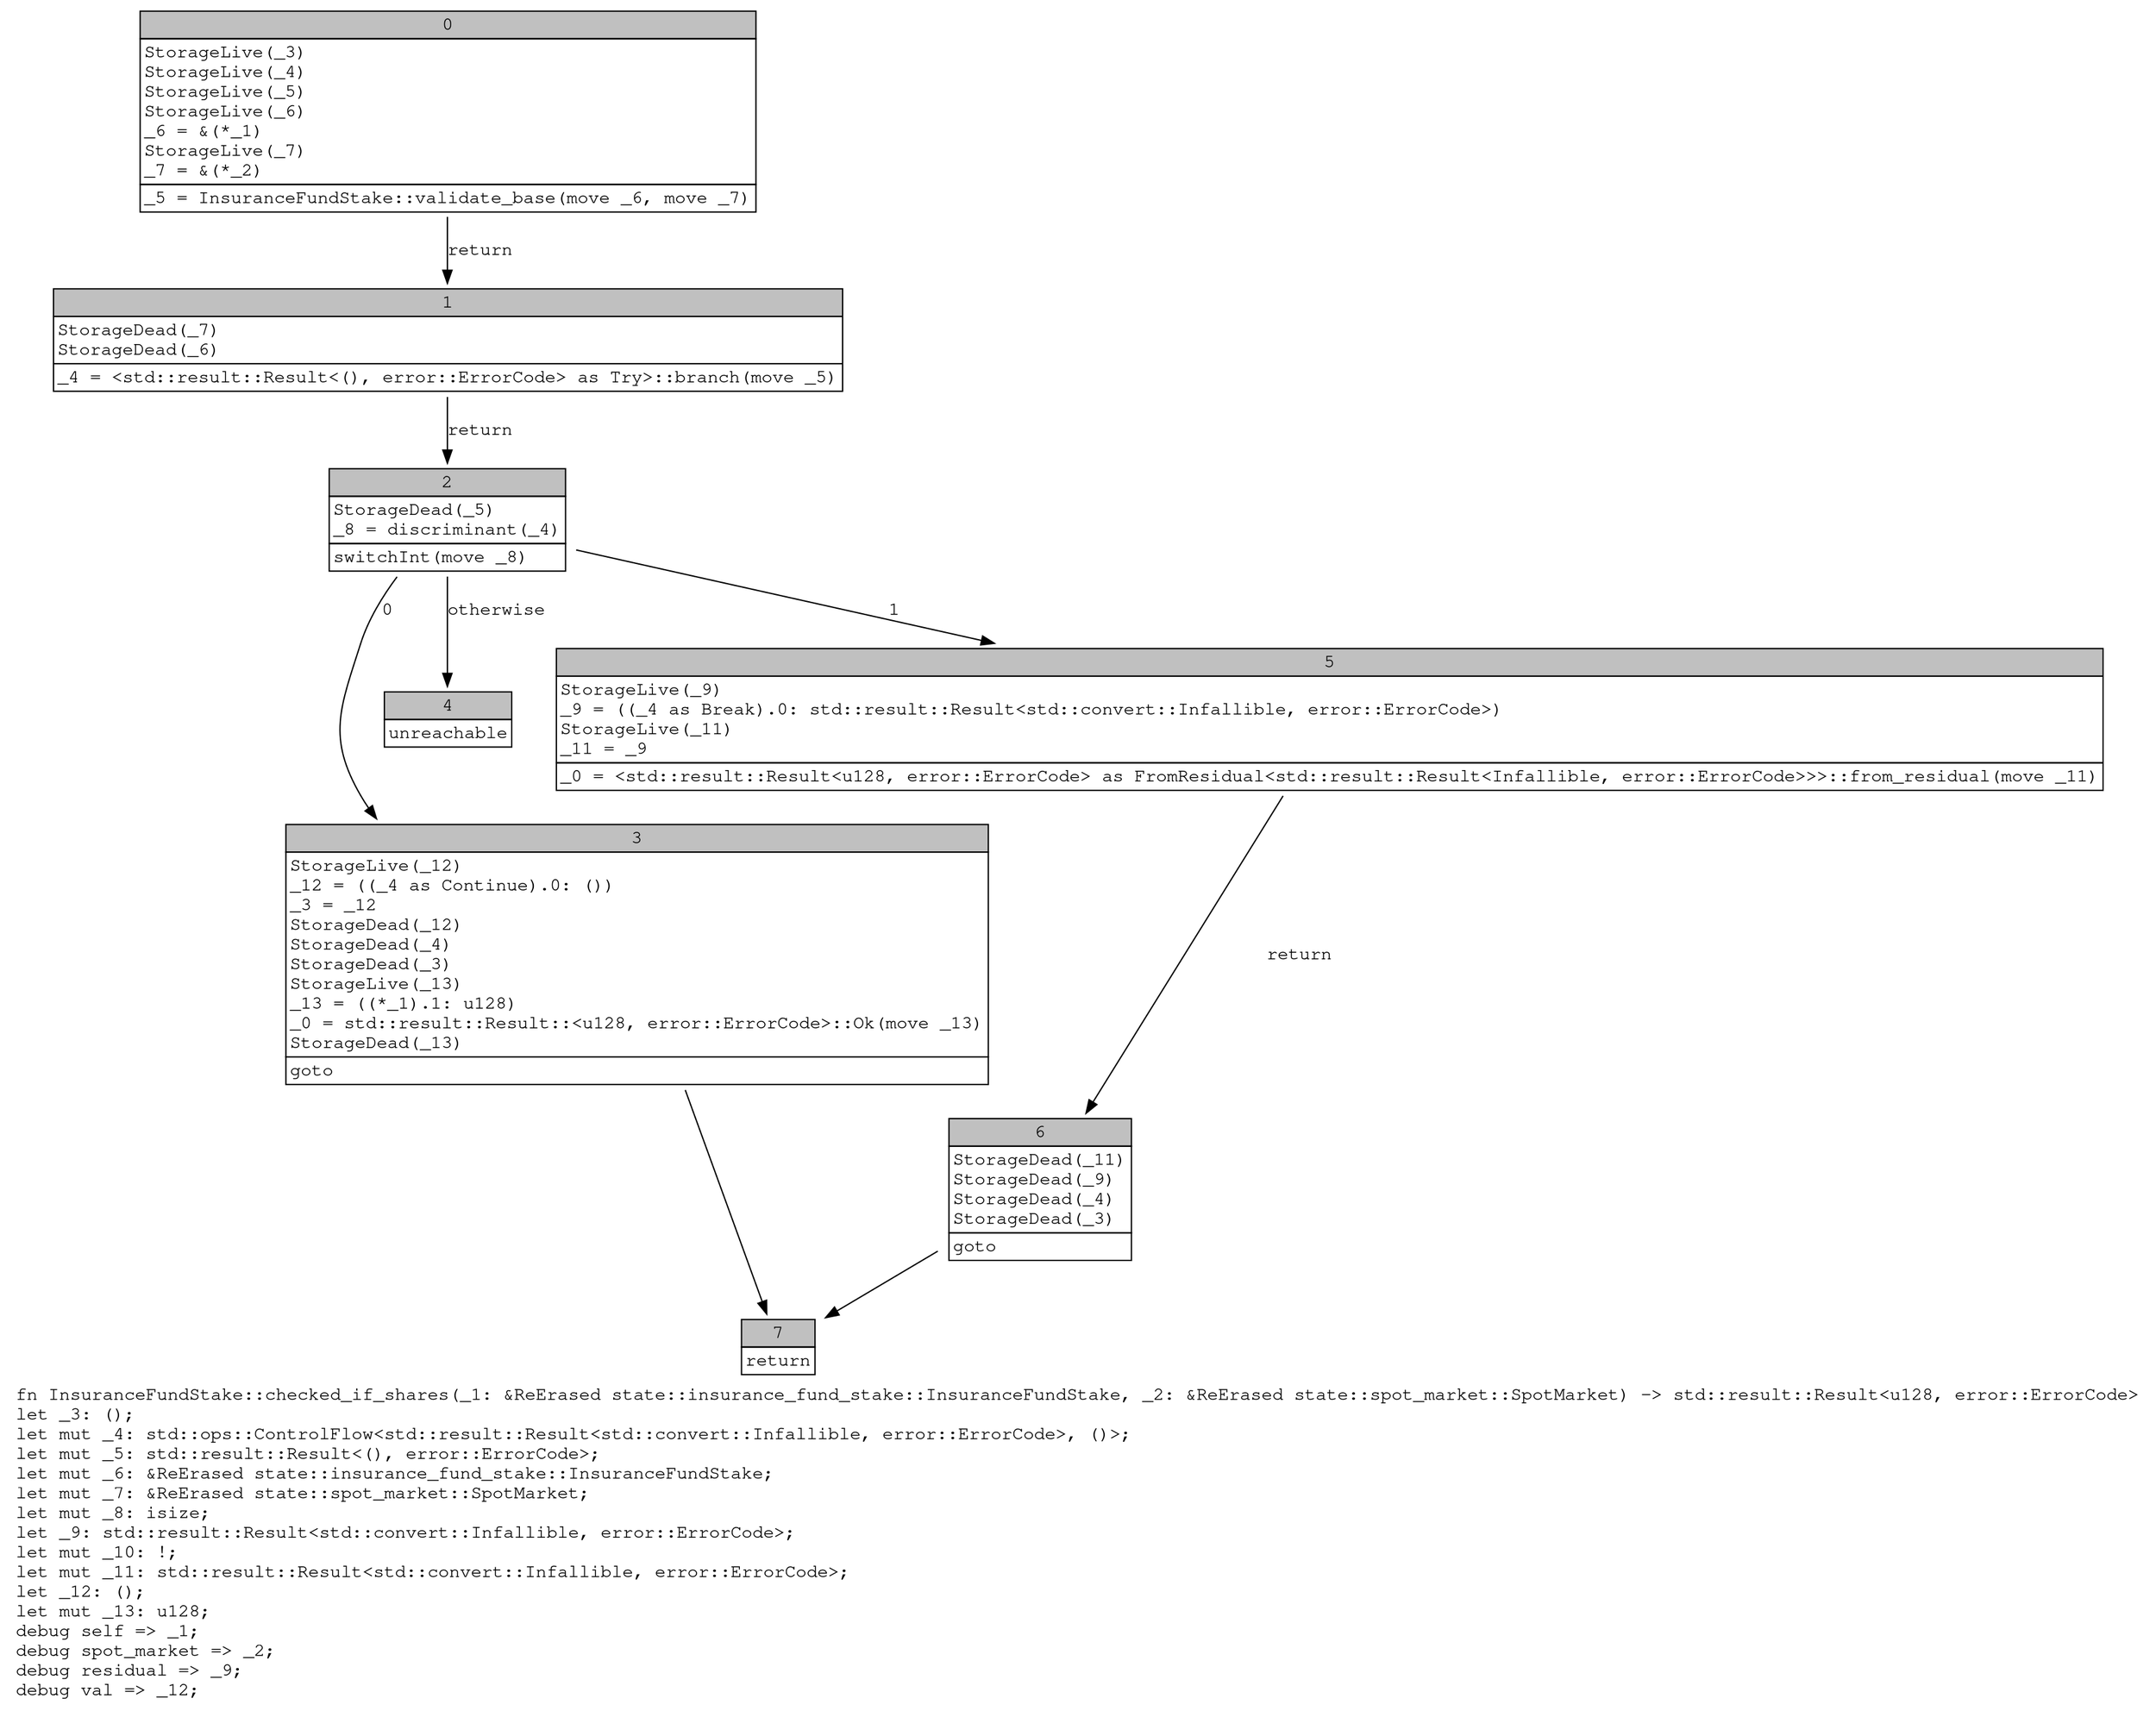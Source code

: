 digraph Mir_0_3366 {
    graph [fontname="Courier, monospace"];
    node [fontname="Courier, monospace"];
    edge [fontname="Courier, monospace"];
    label=<fn InsuranceFundStake::checked_if_shares(_1: &amp;ReErased state::insurance_fund_stake::InsuranceFundStake, _2: &amp;ReErased state::spot_market::SpotMarket) -&gt; std::result::Result&lt;u128, error::ErrorCode&gt;<br align="left"/>let _3: ();<br align="left"/>let mut _4: std::ops::ControlFlow&lt;std::result::Result&lt;std::convert::Infallible, error::ErrorCode&gt;, ()&gt;;<br align="left"/>let mut _5: std::result::Result&lt;(), error::ErrorCode&gt;;<br align="left"/>let mut _6: &amp;ReErased state::insurance_fund_stake::InsuranceFundStake;<br align="left"/>let mut _7: &amp;ReErased state::spot_market::SpotMarket;<br align="left"/>let mut _8: isize;<br align="left"/>let _9: std::result::Result&lt;std::convert::Infallible, error::ErrorCode&gt;;<br align="left"/>let mut _10: !;<br align="left"/>let mut _11: std::result::Result&lt;std::convert::Infallible, error::ErrorCode&gt;;<br align="left"/>let _12: ();<br align="left"/>let mut _13: u128;<br align="left"/>debug self =&gt; _1;<br align="left"/>debug spot_market =&gt; _2;<br align="left"/>debug residual =&gt; _9;<br align="left"/>debug val =&gt; _12;<br align="left"/>>;
    bb0__0_3366 [shape="none", label=<<table border="0" cellborder="1" cellspacing="0"><tr><td bgcolor="gray" align="center" colspan="1">0</td></tr><tr><td align="left" balign="left">StorageLive(_3)<br/>StorageLive(_4)<br/>StorageLive(_5)<br/>StorageLive(_6)<br/>_6 = &amp;(*_1)<br/>StorageLive(_7)<br/>_7 = &amp;(*_2)<br/></td></tr><tr><td align="left">_5 = InsuranceFundStake::validate_base(move _6, move _7)</td></tr></table>>];
    bb1__0_3366 [shape="none", label=<<table border="0" cellborder="1" cellspacing="0"><tr><td bgcolor="gray" align="center" colspan="1">1</td></tr><tr><td align="left" balign="left">StorageDead(_7)<br/>StorageDead(_6)<br/></td></tr><tr><td align="left">_4 = &lt;std::result::Result&lt;(), error::ErrorCode&gt; as Try&gt;::branch(move _5)</td></tr></table>>];
    bb2__0_3366 [shape="none", label=<<table border="0" cellborder="1" cellspacing="0"><tr><td bgcolor="gray" align="center" colspan="1">2</td></tr><tr><td align="left" balign="left">StorageDead(_5)<br/>_8 = discriminant(_4)<br/></td></tr><tr><td align="left">switchInt(move _8)</td></tr></table>>];
    bb3__0_3366 [shape="none", label=<<table border="0" cellborder="1" cellspacing="0"><tr><td bgcolor="gray" align="center" colspan="1">3</td></tr><tr><td align="left" balign="left">StorageLive(_12)<br/>_12 = ((_4 as Continue).0: ())<br/>_3 = _12<br/>StorageDead(_12)<br/>StorageDead(_4)<br/>StorageDead(_3)<br/>StorageLive(_13)<br/>_13 = ((*_1).1: u128)<br/>_0 = std::result::Result::&lt;u128, error::ErrorCode&gt;::Ok(move _13)<br/>StorageDead(_13)<br/></td></tr><tr><td align="left">goto</td></tr></table>>];
    bb4__0_3366 [shape="none", label=<<table border="0" cellborder="1" cellspacing="0"><tr><td bgcolor="gray" align="center" colspan="1">4</td></tr><tr><td align="left">unreachable</td></tr></table>>];
    bb5__0_3366 [shape="none", label=<<table border="0" cellborder="1" cellspacing="0"><tr><td bgcolor="gray" align="center" colspan="1">5</td></tr><tr><td align="left" balign="left">StorageLive(_9)<br/>_9 = ((_4 as Break).0: std::result::Result&lt;std::convert::Infallible, error::ErrorCode&gt;)<br/>StorageLive(_11)<br/>_11 = _9<br/></td></tr><tr><td align="left">_0 = &lt;std::result::Result&lt;u128, error::ErrorCode&gt; as FromResidual&lt;std::result::Result&lt;Infallible, error::ErrorCode&gt;&gt;&gt;::from_residual(move _11)</td></tr></table>>];
    bb6__0_3366 [shape="none", label=<<table border="0" cellborder="1" cellspacing="0"><tr><td bgcolor="gray" align="center" colspan="1">6</td></tr><tr><td align="left" balign="left">StorageDead(_11)<br/>StorageDead(_9)<br/>StorageDead(_4)<br/>StorageDead(_3)<br/></td></tr><tr><td align="left">goto</td></tr></table>>];
    bb7__0_3366 [shape="none", label=<<table border="0" cellborder="1" cellspacing="0"><tr><td bgcolor="gray" align="center" colspan="1">7</td></tr><tr><td align="left">return</td></tr></table>>];
    bb0__0_3366 -> bb1__0_3366 [label="return"];
    bb1__0_3366 -> bb2__0_3366 [label="return"];
    bb2__0_3366 -> bb3__0_3366 [label="0"];
    bb2__0_3366 -> bb5__0_3366 [label="1"];
    bb2__0_3366 -> bb4__0_3366 [label="otherwise"];
    bb3__0_3366 -> bb7__0_3366 [label=""];
    bb5__0_3366 -> bb6__0_3366 [label="return"];
    bb6__0_3366 -> bb7__0_3366 [label=""];
}
